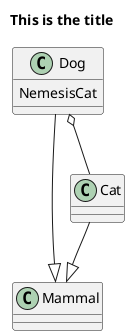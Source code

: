 {
  "sha1": "a3kuq684vcvgefkq4rj7ox7fzskcxpe",
  "insertion": {
    "when": "2024-05-30T20:48:21.814Z",
    "user": "plantuml@gmail.com"
  }
}
@startuml

title This is the title
Dog --|> Mammal

url of Mammal is [[http://www.google.com]]

class Dog {
NemesisCat
}
Dog o-- Cat

Cat --|> Mammal
@enduml

